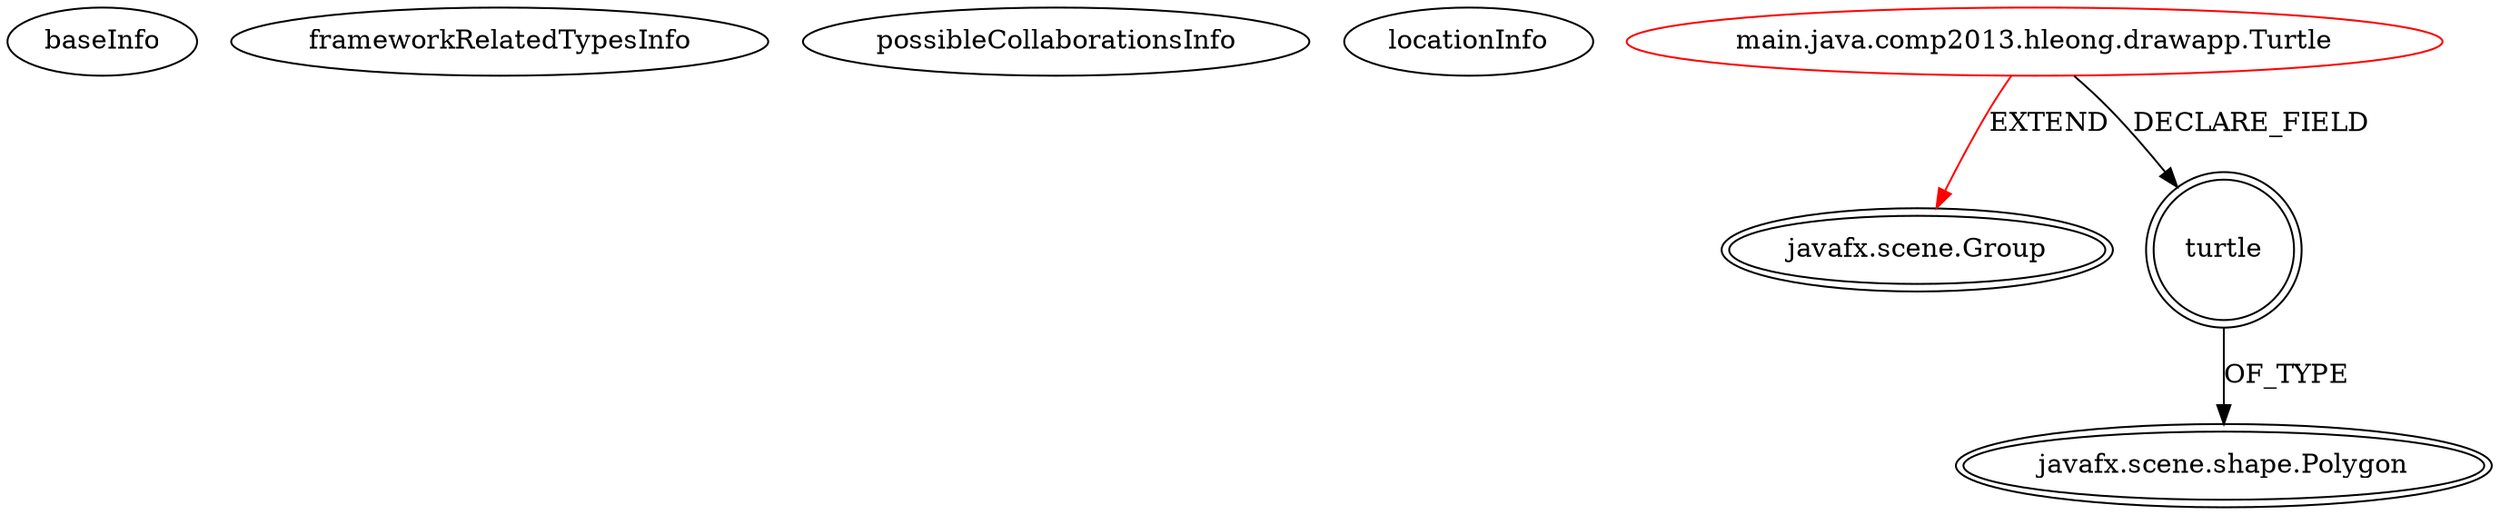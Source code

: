 digraph {
baseInfo[graphId=528,category="extension_graph",isAnonymous=false,possibleRelation=false]
frameworkRelatedTypesInfo[0="javafx.scene.Group"]
possibleCollaborationsInfo[]
locationInfo[projectName="HioLeong-DrawApp",filePath="/HioLeong-DrawApp/DrawApp-master/src/main/java/comp2013/hleong/drawapp/Turtle.java",contextSignature="Turtle",graphId="528"]
0[label="main.java.comp2013.hleong.drawapp.Turtle",vertexType="ROOT_CLIENT_CLASS_DECLARATION",isFrameworkType=false,color=red]
1[label="javafx.scene.Group",vertexType="FRAMEWORK_CLASS_TYPE",isFrameworkType=true,peripheries=2]
2[label="turtle",vertexType="FIELD_DECLARATION",isFrameworkType=true,peripheries=2,shape=circle]
3[label="javafx.scene.shape.Polygon",vertexType="FRAMEWORK_CLASS_TYPE",isFrameworkType=true,peripheries=2]
0->1[label="EXTEND",color=red]
0->2[label="DECLARE_FIELD"]
2->3[label="OF_TYPE"]
}

